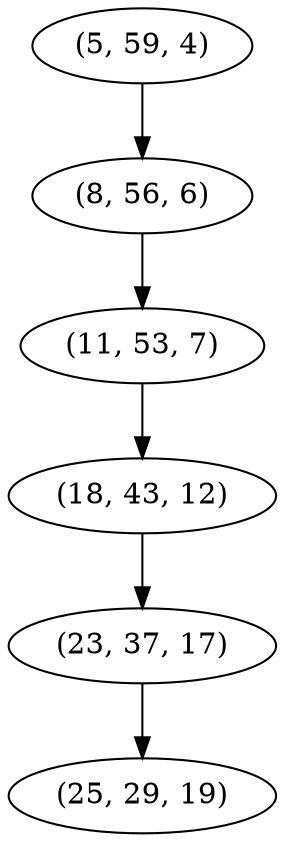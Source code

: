 digraph tree {
    "(5, 59, 4)";
    "(8, 56, 6)";
    "(11, 53, 7)";
    "(18, 43, 12)";
    "(23, 37, 17)";
    "(25, 29, 19)";
    "(5, 59, 4)" -> "(8, 56, 6)";
    "(8, 56, 6)" -> "(11, 53, 7)";
    "(11, 53, 7)" -> "(18, 43, 12)";
    "(18, 43, 12)" -> "(23, 37, 17)";
    "(23, 37, 17)" -> "(25, 29, 19)";
}

